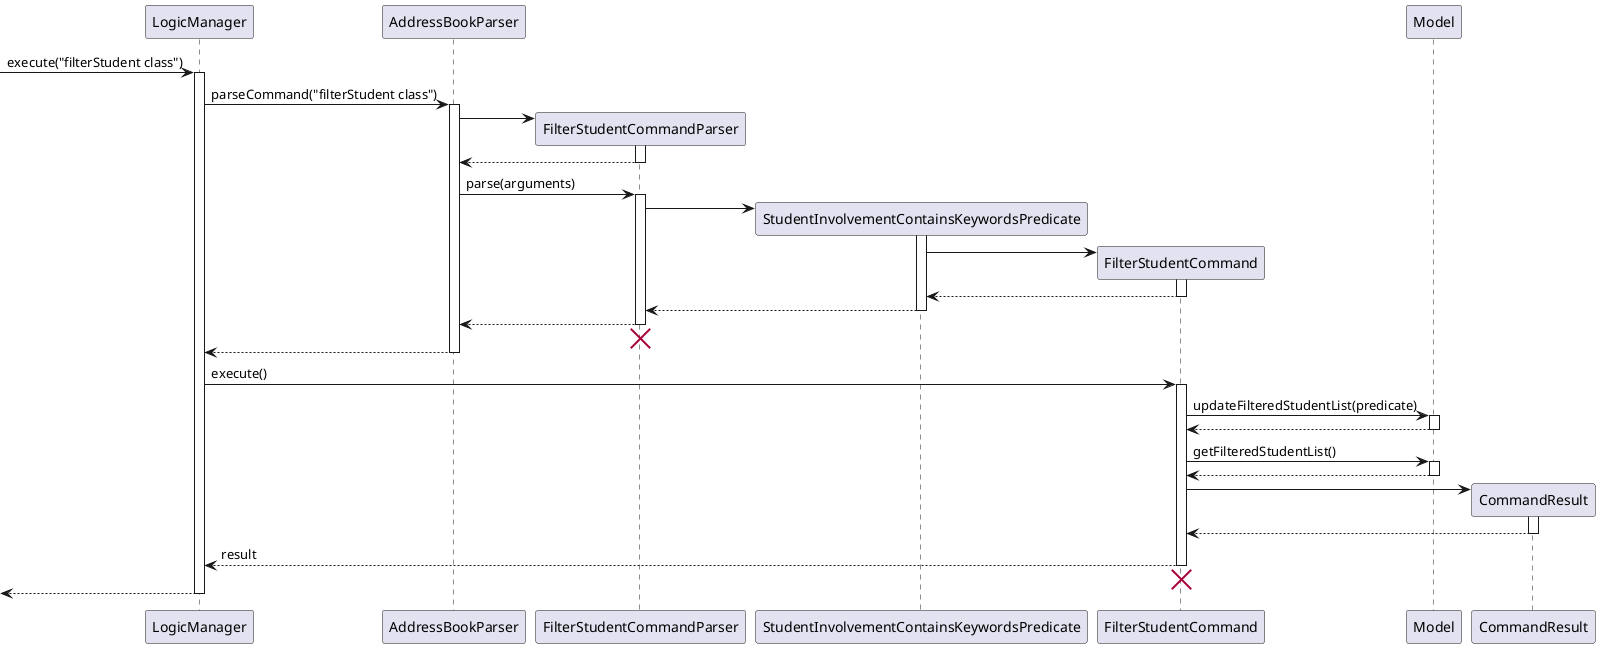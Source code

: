@startuml
'https://plantuml.com/sequence-diagram'

[-> LogicManager : execute("filterStudent class")
activate LogicManager

LogicManager -> AddressBookParser : parseCommand("filterStudent class")
activate AddressBookParser

create FilterStudentCommandParser
AddressBookParser -> FilterStudentCommandParser
activate FilterStudentCommandParser

FilterStudentCommandParser --> AddressBookParser
deactivate FilterStudentCommandParser

AddressBookParser -> FilterStudentCommandParser : parse(arguments)
activate FilterStudentCommandParser

create StudentInvolvementContainsKeywordsPredicate
FilterStudentCommandParser ->  StudentInvolvementContainsKeywordsPredicate
activate StudentInvolvementContainsKeywordsPredicate

create FilterStudentCommand
StudentInvolvementContainsKeywordsPredicate -> FilterStudentCommand
activate FilterStudentCommand

FilterStudentCommand --> StudentInvolvementContainsKeywordsPredicate
deactivate FilterStudentCommand

StudentInvolvementContainsKeywordsPredicate --> FilterStudentCommandParser
deactivate

FilterStudentCommandParser --> AddressBookParser
deactivate FilterStudentCommandParser
FilterStudentCommandParser -[hidden]-> AddressBookParser
destroy FilterStudentCommandParser

AddressBookParser --> LogicManager
deactivate AddressBookParser

LogicManager -> FilterStudentCommand : execute()
activate FilterStudentCommand

FilterStudentCommand -> Model : updateFilteredStudentList(predicate)
activate Model

Model --> FilterStudentCommand
deactivate Model

FilterStudentCommand -> Model : getFilteredStudentList()
activate Model

Model --> FilterStudentCommand
deactivate Model



create CommandResult
FilterStudentCommand -> CommandResult
activate CommandResult

CommandResult --> FilterStudentCommand
deactivate CommandResult

FilterStudentCommand --> LogicManager : result
deactivate FilterStudentCommand
FilterStudentCommand -[hidden]-> LogicManager
destroy FilterStudentCommand

[<--LogicManager
deactivate LogicManager
@enduml